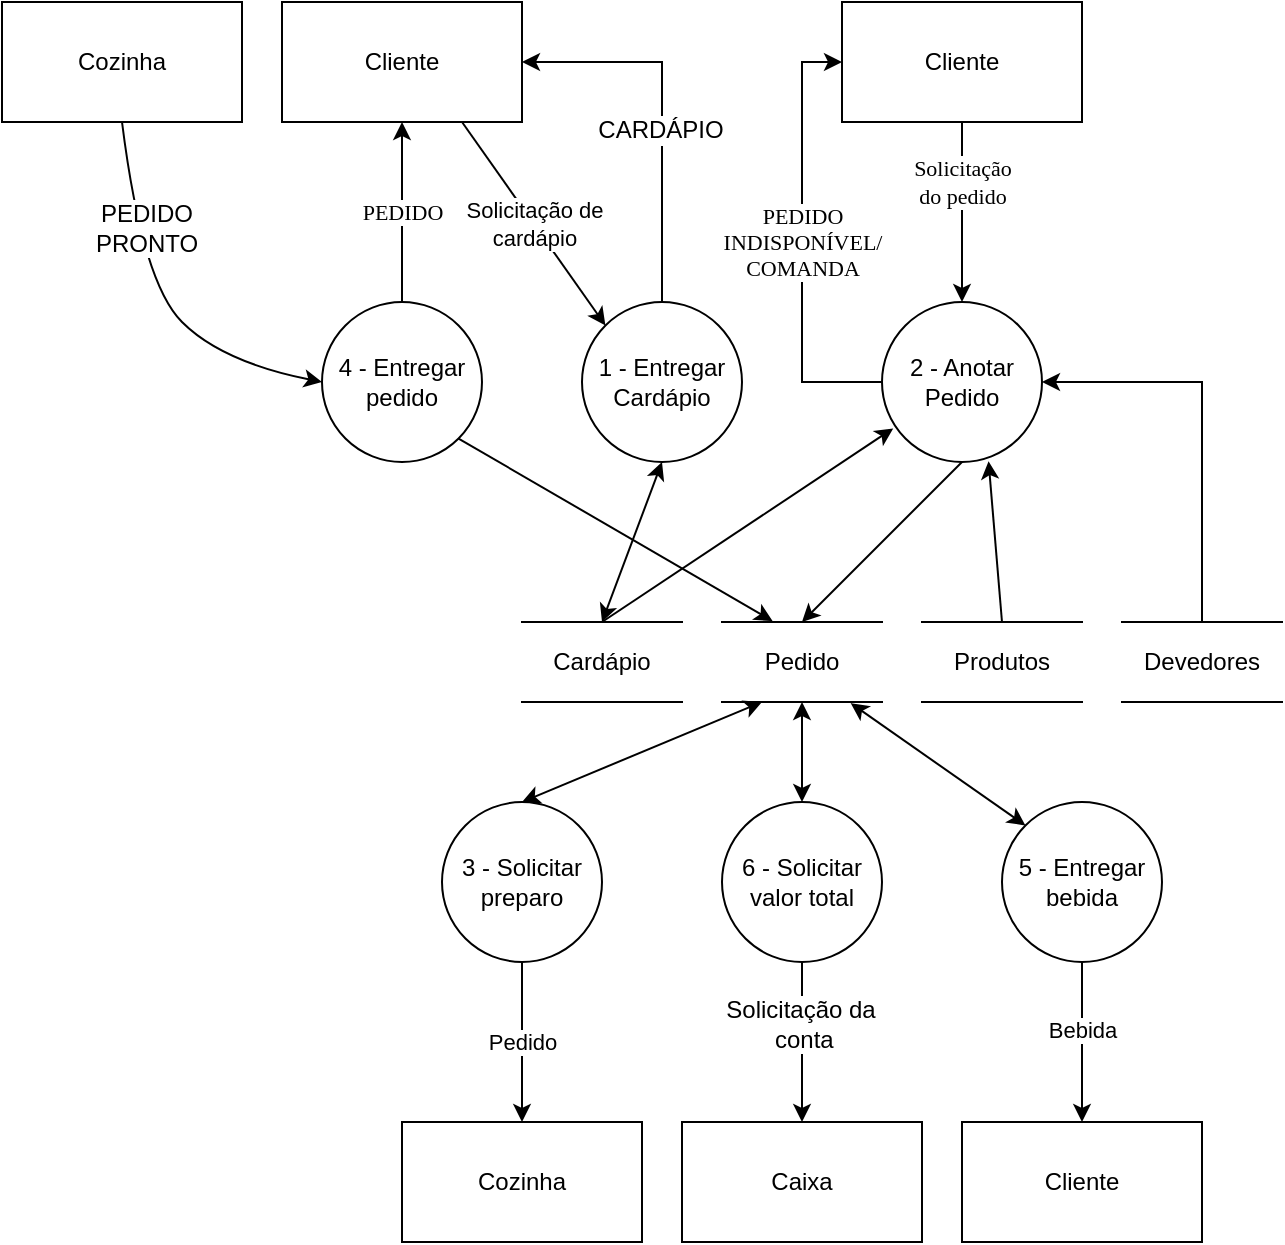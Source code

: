 <mxfile version="13.0.1" type="device"><diagram id="qjHAE3x9mIq8DIDpGeyV" name="Page-1"><mxGraphModel dx="1105" dy="672" grid="1" gridSize="10" guides="1" tooltips="1" connect="1" arrows="1" fold="1" page="1" pageScale="1" pageWidth="1169" pageHeight="827" math="0" shadow="0"><root><mxCell id="0"/><mxCell id="1" parent="0"/><mxCell id="gOE07L9c1W6rjKcg-d60-54" value="Solicitação&lt;br&gt;do pedido" style="edgeStyle=orthogonalEdgeStyle;rounded=0;orthogonalLoop=1;jettySize=auto;html=1;entryX=0.5;entryY=0;entryDx=0;entryDy=0;fontFamily=Verdana;" parent="1" source="gOE07L9c1W6rjKcg-d60-21" target="gOE07L9c1W6rjKcg-d60-24" edge="1"><mxGeometry x="-0.333" relative="1" as="geometry"><mxPoint as="offset"/></mxGeometry></mxCell><mxCell id="gOE07L9c1W6rjKcg-d60-21" value="Cliente" style="rounded=0;whiteSpace=wrap;html=1;" parent="1" vertex="1"><mxGeometry x="480" y="40" width="120" height="60" as="geometry"/></mxCell><mxCell id="_qrXjnrwUdf6wKU6dvEv-1" value="&lt;div&gt;PEDIDO &lt;br&gt;&lt;/div&gt;&lt;div&gt;INDISPONÍVEL/&lt;/div&gt;&lt;div&gt;COMANDA&lt;br&gt;&lt;/div&gt;" style="edgeStyle=orthogonalEdgeStyle;rounded=0;orthogonalLoop=1;jettySize=auto;html=1;entryX=0;entryY=0.5;entryDx=0;entryDy=0;fontColor=#000000;fontFamily=Verdana;" parent="1" source="gOE07L9c1W6rjKcg-d60-24" target="gOE07L9c1W6rjKcg-d60-21" edge="1"><mxGeometry relative="1" as="geometry"><Array as="points"><mxPoint x="460" y="230"/><mxPoint x="460" y="70"/></Array></mxGeometry></mxCell><mxCell id="gOE07L9c1W6rjKcg-d60-24" value="2 - Anotar Pedido" style="ellipse;whiteSpace=wrap;html=1;aspect=fixed;" parent="1" vertex="1"><mxGeometry x="500" y="190" width="80" height="80" as="geometry"/></mxCell><mxCell id="gOE07L9c1W6rjKcg-d60-27" value="" style="endArrow=classic;html=1;entryX=0.07;entryY=0.79;entryDx=0;entryDy=0;entryPerimeter=0;" parent="1" target="gOE07L9c1W6rjKcg-d60-24" edge="1"><mxGeometry width="50" height="50" relative="1" as="geometry"><mxPoint x="360" y="350" as="sourcePoint"/><mxPoint x="370" y="300" as="targetPoint"/></mxGeometry></mxCell><mxCell id="gOE07L9c1W6rjKcg-d60-67" value="&lt;font face=&quot;Verdana&quot;&gt;PEDIDO&lt;/font&gt;" style="edgeStyle=orthogonalEdgeStyle;rounded=0;orthogonalLoop=1;jettySize=auto;html=1;entryX=0.5;entryY=1;entryDx=0;entryDy=0;" parent="1" source="gOE07L9c1W6rjKcg-d60-61" target="gOE07L9c1W6rjKcg-d60-62" edge="1"><mxGeometry relative="1" as="geometry"/></mxCell><mxCell id="gOE07L9c1W6rjKcg-d60-61" value="4 - Entregar pedido" style="ellipse;whiteSpace=wrap;html=1;aspect=fixed;" parent="1" vertex="1"><mxGeometry x="220" y="190" width="80" height="80" as="geometry"/></mxCell><mxCell id="gOE07L9c1W6rjKcg-d60-62" value="Cliente" style="rounded=0;whiteSpace=wrap;html=1;" parent="1" vertex="1"><mxGeometry x="200" y="40" width="120" height="60" as="geometry"/></mxCell><mxCell id="_qrXjnrwUdf6wKU6dvEv-3" value="" style="endArrow=classic;html=1;fontFamily=Verdana;fontColor=#000000;exitX=0.5;exitY=1;exitDx=0;exitDy=0;entryX=0.5;entryY=0;entryDx=0;entryDy=0;" parent="1" source="gOE07L9c1W6rjKcg-d60-24" edge="1"><mxGeometry width="50" height="50" relative="1" as="geometry"><mxPoint x="570" y="280" as="sourcePoint"/><mxPoint x="460" y="350" as="targetPoint"/></mxGeometry></mxCell><mxCell id="_qrXjnrwUdf6wKU6dvEv-7" value="" style="endArrow=classic;html=1;fontFamily=Verdana;fontColor=#000000;entryX=0.666;entryY=0.995;entryDx=0;entryDy=0;entryPerimeter=0;" parent="1" target="gOE07L9c1W6rjKcg-d60-24" edge="1"><mxGeometry width="50" height="50" relative="1" as="geometry"><mxPoint x="560" y="350" as="sourcePoint"/><mxPoint x="454" y="253" as="targetPoint"/></mxGeometry></mxCell><mxCell id="Npy7WdyARgFQCJeVVUoc-10" style="edgeStyle=orthogonalEdgeStyle;rounded=0;orthogonalLoop=1;jettySize=auto;html=1;entryX=1;entryY=0.5;entryDx=0;entryDy=0;exitX=0.5;exitY=0;exitDx=0;exitDy=0;" parent="1" target="gOE07L9c1W6rjKcg-d60-24" edge="1" source="YKjvNzDqqEZBimVqaPLn-4"><mxGeometry relative="1" as="geometry"><mxPoint x="760" y="350" as="sourcePoint"/><Array as="points"><mxPoint x="660" y="230"/></Array></mxGeometry></mxCell><mxCell id="XaLd7QfP8lnDehnBXzQt-3" style="edgeStyle=orthogonalEdgeStyle;rounded=0;orthogonalLoop=1;jettySize=auto;html=1;entryX=1;entryY=0.5;entryDx=0;entryDy=0;" parent="1" source="XaLd7QfP8lnDehnBXzQt-1" target="gOE07L9c1W6rjKcg-d60-62" edge="1"><mxGeometry relative="1" as="geometry"><Array as="points"><mxPoint x="390" y="70"/></Array></mxGeometry></mxCell><mxCell id="XaLd7QfP8lnDehnBXzQt-4" value="CARDÁPIO" style="text;html=1;align=center;verticalAlign=middle;resizable=0;points=[];labelBackgroundColor=#ffffff;" parent="XaLd7QfP8lnDehnBXzQt-3" vertex="1" connectable="0"><mxGeometry x="-0.093" y="1" relative="1" as="geometry"><mxPoint as="offset"/></mxGeometry></mxCell><mxCell id="XaLd7QfP8lnDehnBXzQt-1" value="1 - Entregar&lt;br&gt;Cardápio" style="ellipse;whiteSpace=wrap;html=1;aspect=fixed;" parent="1" vertex="1"><mxGeometry x="350" y="190" width="80" height="80" as="geometry"/></mxCell><mxCell id="XaLd7QfP8lnDehnBXzQt-9" value="Cozinha" style="rounded=0;whiteSpace=wrap;html=1;" parent="1" vertex="1"><mxGeometry x="60" y="40" width="120" height="60" as="geometry"/></mxCell><mxCell id="XaLd7QfP8lnDehnBXzQt-10" value="" style="curved=1;endArrow=classic;html=1;exitX=0.5;exitY=1;exitDx=0;exitDy=0;entryX=0;entryY=0.5;entryDx=0;entryDy=0;" parent="1" source="XaLd7QfP8lnDehnBXzQt-9" target="gOE07L9c1W6rjKcg-d60-61" edge="1"><mxGeometry width="50" height="50" relative="1" as="geometry"><mxPoint x="50" y="220" as="sourcePoint"/><mxPoint x="100" y="170" as="targetPoint"/><Array as="points"><mxPoint x="130" y="180"/><mxPoint x="170" y="220"/></Array></mxGeometry></mxCell><mxCell id="XaLd7QfP8lnDehnBXzQt-11" value="PEDIDO &lt;br&gt;PRONTO" style="text;html=1;align=center;verticalAlign=middle;resizable=0;points=[];labelBackgroundColor=#ffffff;" parent="XaLd7QfP8lnDehnBXzQt-10" vertex="1" connectable="0"><mxGeometry x="-0.429" y="5" relative="1" as="geometry"><mxPoint as="offset"/></mxGeometry></mxCell><mxCell id="XaLd7QfP8lnDehnBXzQt-12" value="" style="endArrow=classic;html=1;entryX=0.316;entryY=-0.012;entryDx=0;entryDy=0;entryPerimeter=0;exitX=1;exitY=1;exitDx=0;exitDy=0;" parent="1" source="gOE07L9c1W6rjKcg-d60-61" edge="1"><mxGeometry width="50" height="50" relative="1" as="geometry"><mxPoint x="270" y="330" as="sourcePoint"/><mxPoint x="445.28" y="349.52" as="targetPoint"/></mxGeometry></mxCell><mxCell id="cVi4v4n-0rhcwiMjyVyi-5" value="Pedido" style="edgeStyle=orthogonalEdgeStyle;rounded=0;orthogonalLoop=1;jettySize=auto;html=1;entryX=0.5;entryY=0;entryDx=0;entryDy=0;" parent="1" source="cVi4v4n-0rhcwiMjyVyi-1" target="cVi4v4n-0rhcwiMjyVyi-4" edge="1"><mxGeometry relative="1" as="geometry"/></mxCell><mxCell id="cVi4v4n-0rhcwiMjyVyi-1" value="3 - Solicitar&lt;br&gt;preparo" style="ellipse;whiteSpace=wrap;html=1;aspect=fixed;" parent="1" vertex="1"><mxGeometry x="280" y="440" width="80" height="80" as="geometry"/></mxCell><mxCell id="cVi4v4n-0rhcwiMjyVyi-3" value="" style="endArrow=classic;startArrow=classic;html=1;exitX=0.5;exitY=0;exitDx=0;exitDy=0;" parent="1" source="cVi4v4n-0rhcwiMjyVyi-1" edge="1"><mxGeometry width="50" height="50" relative="1" as="geometry"><mxPoint x="390" y="440" as="sourcePoint"/><mxPoint x="440" y="390" as="targetPoint"/></mxGeometry></mxCell><mxCell id="cVi4v4n-0rhcwiMjyVyi-4" value="Cozinha" style="rounded=0;whiteSpace=wrap;html=1;" parent="1" vertex="1"><mxGeometry x="260" y="600" width="120" height="60" as="geometry"/></mxCell><mxCell id="uMZm9D3SKXrKDHvAJMdi-1" value="6 - Solicitar&lt;br&gt;valor total" style="ellipse;whiteSpace=wrap;html=1;aspect=fixed;" parent="1" vertex="1"><mxGeometry x="420" y="440" width="80" height="80" as="geometry"/></mxCell><mxCell id="uMZm9D3SKXrKDHvAJMdi-5" value="" style="endArrow=classic;startArrow=classic;html=1;entryX=0.5;entryY=1;entryDx=0;entryDy=0;exitX=0.5;exitY=0;exitDx=0;exitDy=0;" parent="1" source="uMZm9D3SKXrKDHvAJMdi-1" edge="1" target="qrSWiBjZlXXfUny9ugIq-3"><mxGeometry width="50" height="50" relative="1" as="geometry"><mxPoint x="430" y="460" as="sourcePoint"/><mxPoint x="465.92" y="390.88" as="targetPoint"/></mxGeometry></mxCell><mxCell id="uMZm9D3SKXrKDHvAJMdi-8" value="Caixa" style="rounded=0;whiteSpace=wrap;html=1;" parent="1" vertex="1"><mxGeometry x="400" y="600" width="120" height="60" as="geometry"/></mxCell><mxCell id="uMZm9D3SKXrKDHvAJMdi-11" value="" style="endArrow=classic;html=1;exitX=0.5;exitY=1;exitDx=0;exitDy=0;entryX=0.5;entryY=0;entryDx=0;entryDy=0;" parent="1" source="uMZm9D3SKXrKDHvAJMdi-1" target="uMZm9D3SKXrKDHvAJMdi-8" edge="1"><mxGeometry width="50" height="50" relative="1" as="geometry"><mxPoint x="530" y="530" as="sourcePoint"/><mxPoint x="580" y="480" as="targetPoint"/></mxGeometry></mxCell><mxCell id="uMZm9D3SKXrKDHvAJMdi-12" value="Solicitação da&lt;br&gt;&amp;nbsp;conta" style="text;html=1;align=center;verticalAlign=middle;resizable=0;points=[];labelBackgroundColor=#ffffff;" parent="uMZm9D3SKXrKDHvAJMdi-11" vertex="1" connectable="0"><mxGeometry x="-0.234" y="-1" relative="1" as="geometry"><mxPoint as="offset"/></mxGeometry></mxCell><mxCell id="qrSWiBjZlXXfUny9ugIq-2" value="Produtos" style="shape=partialRectangle;whiteSpace=wrap;html=1;left=0;right=0;fillColor=none;" parent="1" vertex="1"><mxGeometry x="520" y="350" width="80" height="40" as="geometry"/></mxCell><mxCell id="qrSWiBjZlXXfUny9ugIq-3" value="Pedido" style="shape=partialRectangle;whiteSpace=wrap;html=1;left=0;right=0;fillColor=none;" parent="1" vertex="1"><mxGeometry x="420" y="350" width="80" height="40" as="geometry"/></mxCell><mxCell id="qrSWiBjZlXXfUny9ugIq-4" value="Cardápio" style="shape=partialRectangle;whiteSpace=wrap;html=1;left=0;right=0;fillColor=none;" parent="1" vertex="1"><mxGeometry x="320" y="350" width="80" height="40" as="geometry"/></mxCell><mxCell id="qrSWiBjZlXXfUny9ugIq-7" value="Caixa" style="rounded=0;whiteSpace=wrap;html=1;" parent="1" vertex="1"><mxGeometry x="400" y="600" width="120" height="60" as="geometry"/></mxCell><mxCell id="YKjvNzDqqEZBimVqaPLn-4" value="Devedores" style="shape=partialRectangle;whiteSpace=wrap;html=1;left=0;right=0;fillColor=none;" parent="1" vertex="1"><mxGeometry x="620" y="350" width="80" height="40" as="geometry"/></mxCell><mxCell id="IMenls3oJaSgo4Iz8ECL-2" value="Solicitação de&lt;br&gt;cardápio" style="endArrow=classic;html=1;exitX=0.75;exitY=1;exitDx=0;exitDy=0;entryX=0;entryY=0;entryDx=0;entryDy=0;" parent="1" source="gOE07L9c1W6rjKcg-d60-62" target="XaLd7QfP8lnDehnBXzQt-1" edge="1"><mxGeometry width="50" height="50" relative="1" as="geometry"><mxPoint x="610" y="360" as="sourcePoint"/><mxPoint x="660" y="310" as="targetPoint"/></mxGeometry></mxCell><mxCell id="6Yticn_JXqgdOL9QU431-1" value="" style="endArrow=classic;startArrow=classic;html=1;entryX=0.5;entryY=1;entryDx=0;entryDy=0;exitX=0.5;exitY=0;exitDx=0;exitDy=0;" edge="1" parent="1" source="qrSWiBjZlXXfUny9ugIq-4" target="XaLd7QfP8lnDehnBXzQt-1"><mxGeometry width="50" height="50" relative="1" as="geometry"><mxPoint x="560" y="440" as="sourcePoint"/><mxPoint x="610" y="390" as="targetPoint"/></mxGeometry></mxCell><mxCell id="6Yticn_JXqgdOL9QU431-5" style="edgeStyle=orthogonalEdgeStyle;rounded=0;orthogonalLoop=1;jettySize=auto;html=1;entryX=0.5;entryY=0;entryDx=0;entryDy=0;" edge="1" parent="1" source="6Yticn_JXqgdOL9QU431-2" target="6Yticn_JXqgdOL9QU431-3"><mxGeometry relative="1" as="geometry"/></mxCell><mxCell id="6Yticn_JXqgdOL9QU431-6" value="Bebida" style="edgeLabel;html=1;align=center;verticalAlign=middle;resizable=0;points=[];" vertex="1" connectable="0" parent="6Yticn_JXqgdOL9QU431-5"><mxGeometry x="-0.154" relative="1" as="geometry"><mxPoint as="offset"/></mxGeometry></mxCell><mxCell id="6Yticn_JXqgdOL9QU431-2" value="5 - Entregar&lt;br&gt;bebida" style="ellipse;whiteSpace=wrap;html=1;aspect=fixed;" vertex="1" parent="1"><mxGeometry x="560" y="440" width="80" height="80" as="geometry"/></mxCell><mxCell id="6Yticn_JXqgdOL9QU431-3" value="Cliente" style="rounded=0;whiteSpace=wrap;html=1;" vertex="1" parent="1"><mxGeometry x="540" y="600" width="120" height="60" as="geometry"/></mxCell><mxCell id="6Yticn_JXqgdOL9QU431-4" value="" style="endArrow=classic;startArrow=classic;html=1;exitX=0.804;exitY=1.014;exitDx=0;exitDy=0;exitPerimeter=0;entryX=0;entryY=0;entryDx=0;entryDy=0;" edge="1" parent="1" source="qrSWiBjZlXXfUny9ugIq-3" target="6Yticn_JXqgdOL9QU431-2"><mxGeometry width="50" height="50" relative="1" as="geometry"><mxPoint x="570" y="380" as="sourcePoint"/><mxPoint x="620" y="330" as="targetPoint"/></mxGeometry></mxCell></root></mxGraphModel></diagram></mxfile>